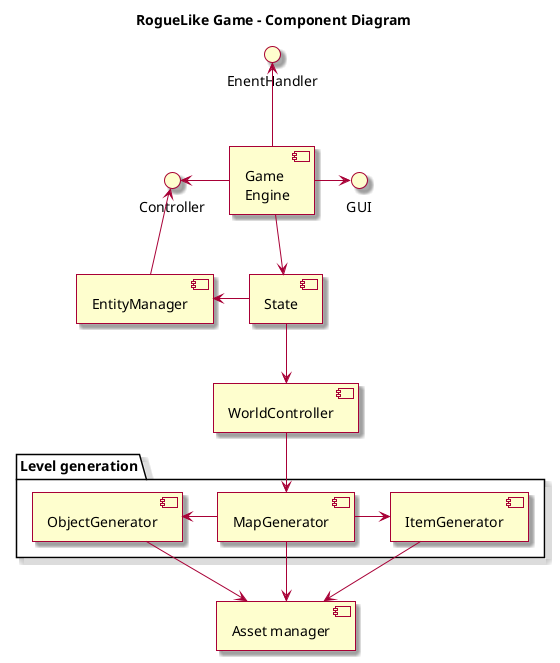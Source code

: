 @startuml
skin rose

title RogueLike Game - Component Diagram
/'
Define components
'/
[Game\nEngine] as GE
[State] as State
[EntityManager] as EM
[Asset manager] as AM
package "Level generation" {
  [MapGenerator] as MG
  [ObjectGenerator] as OG
  [ItemGenerator] AS IG
}
[WorldController] as WC
/'
===================================
'/
EnentHandler <-- GE
Controller <-- EM
Controller <- GE
GE -> GUI
GE --> State
EM <- State 

State --> WC
WC --> MG 
MG --> AM
OG --> AM
IG --> AM
OG <- MG
MG -> IG
@enduml